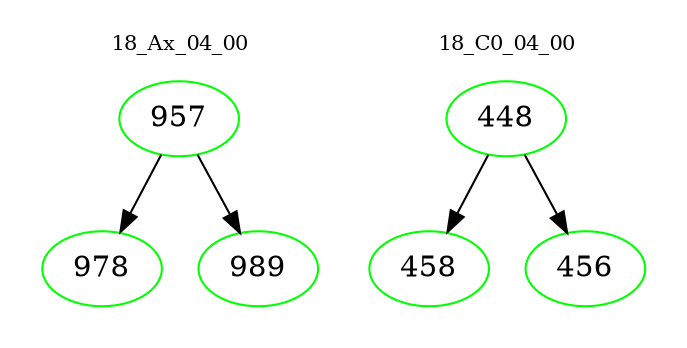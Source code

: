 digraph{
subgraph cluster_0 {
color = white
label = "18_Ax_04_00";
fontsize=10;
T0_957 [label="957", color="green"]
T0_957 -> T0_978 [color="black"]
T0_978 [label="978", color="green"]
T0_957 -> T0_989 [color="black"]
T0_989 [label="989", color="green"]
}
subgraph cluster_1 {
color = white
label = "18_C0_04_00";
fontsize=10;
T1_448 [label="448", color="green"]
T1_448 -> T1_458 [color="black"]
T1_458 [label="458", color="green"]
T1_448 -> T1_456 [color="black"]
T1_456 [label="456", color="green"]
}
}
